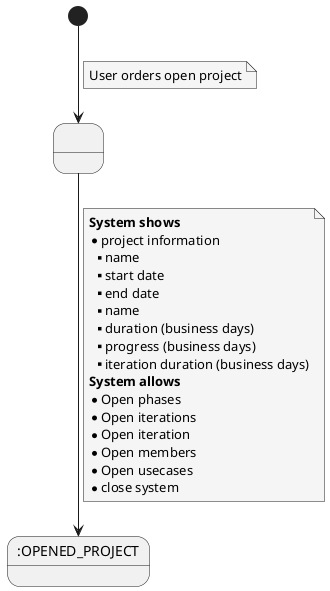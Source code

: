 @startuml

skinparam {
    NoteBackgroundColor #whiteSmoke
}

state 1 as " "
state 7 as ":OPENED_PROJECT"

[*] --> 1
note on link
    User orders open project
end note

1 --> 7
note on link
<b>System shows</b>
* project information
** name
** start date
** end date
** name
** duration (business days)
** progress (business days)
** iteration duration (business days)
<b>System allows</b>
* Open phases
* Open iterations
* Open iteration
* Open members
* Open usecases
* close system
end note
@enduml
